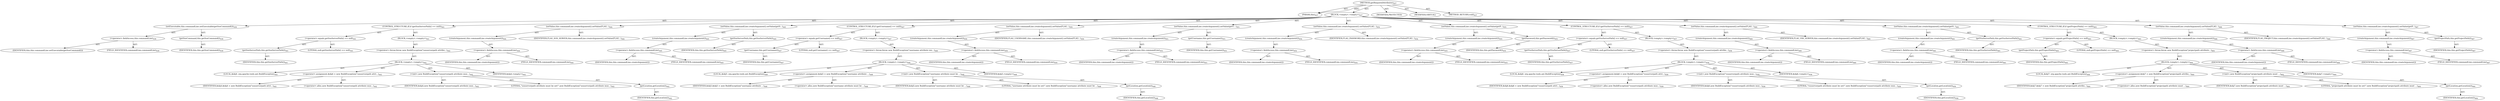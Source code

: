 digraph "getRequiredAttributes" {  
"111669149731" [label = <(METHOD,getRequiredAttributes)<SUB>437</SUB>> ]
"115964116999" [label = <(PARAM,this)<SUB>437</SUB>> ]
"25769803826" [label = <(BLOCK,&lt;empty&gt;,&lt;empty&gt;)<SUB>437</SUB>> ]
"30064771202" [label = <(setExecutable,this.commandLine.setExecutable(getSosCommand()))<SUB>439</SUB>> ]
"30064771203" [label = <(&lt;operator&gt;.fieldAccess,this.commandLine)<SUB>439</SUB>> ]
"68719476871" [label = <(IDENTIFIER,this,this.commandLine.setExecutable(getSosCommand()))> ]
"55834574891" [label = <(FIELD_IDENTIFIER,commandLine,commandLine)<SUB>439</SUB>> ]
"30064771204" [label = <(getSosCommand,this.getSosCommand())<SUB>439</SUB>> ]
"68719476751" [label = <(IDENTIFIER,this,this.getSosCommand())<SUB>439</SUB>> ]
"47244640267" [label = <(CONTROL_STRUCTURE,IF,if (getSosServerPath() == null))<SUB>441</SUB>> ]
"30064771205" [label = <(&lt;operator&gt;.equals,getSosServerPath() == null)<SUB>441</SUB>> ]
"30064771206" [label = <(getSosServerPath,this.getSosServerPath())<SUB>441</SUB>> ]
"68719476752" [label = <(IDENTIFIER,this,this.getSosServerPath())<SUB>441</SUB>> ]
"90194313230" [label = <(LITERAL,null,getSosServerPath() == null)<SUB>441</SUB>> ]
"25769803827" [label = <(BLOCK,&lt;empty&gt;,&lt;empty&gt;)<SUB>441</SUB>> ]
"30064771207" [label = <(&lt;operator&gt;.throw,throw new BuildException(&quot;sosserverpath attribu...)<SUB>442</SUB>> ]
"25769803828" [label = <(BLOCK,&lt;empty&gt;,&lt;empty&gt;)<SUB>442</SUB>> ]
"94489280522" [label = <(LOCAL,$obj4: org.apache.tools.ant.BuildException)<SUB>442</SUB>> ]
"30064771208" [label = <(&lt;operator&gt;.assignment,$obj4 = new BuildException(&quot;sosserverpath attri...)<SUB>442</SUB>> ]
"68719476872" [label = <(IDENTIFIER,$obj4,$obj4 = new BuildException(&quot;sosserverpath attri...)<SUB>442</SUB>> ]
"30064771209" [label = <(&lt;operator&gt;.alloc,new BuildException(&quot;sosserverpath attribute mus...)<SUB>442</SUB>> ]
"30064771210" [label = <(&lt;init&gt;,new BuildException(&quot;sosserverpath attribute mus...)<SUB>442</SUB>> ]
"68719476873" [label = <(IDENTIFIER,$obj4,new BuildException(&quot;sosserverpath attribute mus...)<SUB>442</SUB>> ]
"90194313231" [label = <(LITERAL,&quot;sosserverpath attribute must be set!&quot;,new BuildException(&quot;sosserverpath attribute mus...)<SUB>442</SUB>> ]
"30064771211" [label = <(getLocation,getLocation())<SUB>442</SUB>> ]
"68719476753" [label = <(IDENTIFIER,this,getLocation())<SUB>442</SUB>> ]
"68719476874" [label = <(IDENTIFIER,$obj4,&lt;empty&gt;)<SUB>442</SUB>> ]
"30064771212" [label = <(setValue,this.commandLine.createArgument().setValue(FLAG...)<SUB>444</SUB>> ]
"30064771213" [label = <(createArgument,this.commandLine.createArgument())<SUB>444</SUB>> ]
"30064771214" [label = <(&lt;operator&gt;.fieldAccess,this.commandLine)<SUB>444</SUB>> ]
"68719476875" [label = <(IDENTIFIER,this,this.commandLine.createArgument())> ]
"55834574892" [label = <(FIELD_IDENTIFIER,commandLine,commandLine)<SUB>444</SUB>> ]
"68719476876" [label = <(IDENTIFIER,FLAG_SOS_SERVER,this.commandLine.createArgument().setValue(FLAG...)<SUB>444</SUB>> ]
"30064771215" [label = <(setValue,this.commandLine.createArgument().setValue(getS...)<SUB>445</SUB>> ]
"30064771216" [label = <(createArgument,this.commandLine.createArgument())<SUB>445</SUB>> ]
"30064771217" [label = <(&lt;operator&gt;.fieldAccess,this.commandLine)<SUB>445</SUB>> ]
"68719476877" [label = <(IDENTIFIER,this,this.commandLine.createArgument())> ]
"55834574893" [label = <(FIELD_IDENTIFIER,commandLine,commandLine)<SUB>445</SUB>> ]
"30064771218" [label = <(getSosServerPath,this.getSosServerPath())<SUB>445</SUB>> ]
"68719476754" [label = <(IDENTIFIER,this,this.getSosServerPath())<SUB>445</SUB>> ]
"47244640268" [label = <(CONTROL_STRUCTURE,IF,if (getUsername() == null))<SUB>447</SUB>> ]
"30064771219" [label = <(&lt;operator&gt;.equals,getUsername() == null)<SUB>447</SUB>> ]
"30064771220" [label = <(getUsername,this.getUsername())<SUB>447</SUB>> ]
"68719476755" [label = <(IDENTIFIER,this,this.getUsername())<SUB>447</SUB>> ]
"90194313232" [label = <(LITERAL,null,getUsername() == null)<SUB>447</SUB>> ]
"25769803829" [label = <(BLOCK,&lt;empty&gt;,&lt;empty&gt;)<SUB>447</SUB>> ]
"30064771221" [label = <(&lt;operator&gt;.throw,throw new BuildException(&quot;username attribute mu...)<SUB>448</SUB>> ]
"25769803830" [label = <(BLOCK,&lt;empty&gt;,&lt;empty&gt;)<SUB>448</SUB>> ]
"94489280523" [label = <(LOCAL,$obj5: org.apache.tools.ant.BuildException)<SUB>448</SUB>> ]
"30064771222" [label = <(&lt;operator&gt;.assignment,$obj5 = new BuildException(&quot;username attribute ...)<SUB>448</SUB>> ]
"68719476878" [label = <(IDENTIFIER,$obj5,$obj5 = new BuildException(&quot;username attribute ...)<SUB>448</SUB>> ]
"30064771223" [label = <(&lt;operator&gt;.alloc,new BuildException(&quot;username attribute must be ...)<SUB>448</SUB>> ]
"30064771224" [label = <(&lt;init&gt;,new BuildException(&quot;username attribute must be ...)<SUB>448</SUB>> ]
"68719476879" [label = <(IDENTIFIER,$obj5,new BuildException(&quot;username attribute must be ...)<SUB>448</SUB>> ]
"90194313233" [label = <(LITERAL,&quot;username attribute must be set!&quot;,new BuildException(&quot;username attribute must be ...)<SUB>448</SUB>> ]
"30064771225" [label = <(getLocation,getLocation())<SUB>448</SUB>> ]
"68719476756" [label = <(IDENTIFIER,this,getLocation())<SUB>448</SUB>> ]
"68719476880" [label = <(IDENTIFIER,$obj5,&lt;empty&gt;)<SUB>448</SUB>> ]
"30064771226" [label = <(setValue,this.commandLine.createArgument().setValue(FLAG...)<SUB>450</SUB>> ]
"30064771227" [label = <(createArgument,this.commandLine.createArgument())<SUB>450</SUB>> ]
"30064771228" [label = <(&lt;operator&gt;.fieldAccess,this.commandLine)<SUB>450</SUB>> ]
"68719476881" [label = <(IDENTIFIER,this,this.commandLine.createArgument())> ]
"55834574894" [label = <(FIELD_IDENTIFIER,commandLine,commandLine)<SUB>450</SUB>> ]
"68719476882" [label = <(IDENTIFIER,FLAG_USERNAME,this.commandLine.createArgument().setValue(FLAG...)<SUB>450</SUB>> ]
"30064771229" [label = <(setValue,this.commandLine.createArgument().setValue(getU...)<SUB>451</SUB>> ]
"30064771230" [label = <(createArgument,this.commandLine.createArgument())<SUB>451</SUB>> ]
"30064771231" [label = <(&lt;operator&gt;.fieldAccess,this.commandLine)<SUB>451</SUB>> ]
"68719476883" [label = <(IDENTIFIER,this,this.commandLine.createArgument())> ]
"55834574895" [label = <(FIELD_IDENTIFIER,commandLine,commandLine)<SUB>451</SUB>> ]
"30064771232" [label = <(getUsername,this.getUsername())<SUB>451</SUB>> ]
"68719476757" [label = <(IDENTIFIER,this,this.getUsername())<SUB>451</SUB>> ]
"30064771233" [label = <(setValue,this.commandLine.createArgument().setValue(FLAG...)<SUB>454</SUB>> ]
"30064771234" [label = <(createArgument,this.commandLine.createArgument())<SUB>454</SUB>> ]
"30064771235" [label = <(&lt;operator&gt;.fieldAccess,this.commandLine)<SUB>454</SUB>> ]
"68719476884" [label = <(IDENTIFIER,this,this.commandLine.createArgument())> ]
"55834574896" [label = <(FIELD_IDENTIFIER,commandLine,commandLine)<SUB>454</SUB>> ]
"68719476885" [label = <(IDENTIFIER,FLAG_PASSWORD,this.commandLine.createArgument().setValue(FLAG...)<SUB>454</SUB>> ]
"30064771236" [label = <(setValue,this.commandLine.createArgument().setValue(getP...)<SUB>455</SUB>> ]
"30064771237" [label = <(createArgument,this.commandLine.createArgument())<SUB>455</SUB>> ]
"30064771238" [label = <(&lt;operator&gt;.fieldAccess,this.commandLine)<SUB>455</SUB>> ]
"68719476886" [label = <(IDENTIFIER,this,this.commandLine.createArgument())> ]
"55834574897" [label = <(FIELD_IDENTIFIER,commandLine,commandLine)<SUB>455</SUB>> ]
"30064771239" [label = <(getPassword,this.getPassword())<SUB>455</SUB>> ]
"68719476758" [label = <(IDENTIFIER,this,this.getPassword())<SUB>455</SUB>> ]
"47244640269" [label = <(CONTROL_STRUCTURE,IF,if (getVssServerPath() == null))<SUB>457</SUB>> ]
"30064771240" [label = <(&lt;operator&gt;.equals,getVssServerPath() == null)<SUB>457</SUB>> ]
"30064771241" [label = <(getVssServerPath,this.getVssServerPath())<SUB>457</SUB>> ]
"68719476759" [label = <(IDENTIFIER,this,this.getVssServerPath())<SUB>457</SUB>> ]
"90194313234" [label = <(LITERAL,null,getVssServerPath() == null)<SUB>457</SUB>> ]
"25769803831" [label = <(BLOCK,&lt;empty&gt;,&lt;empty&gt;)<SUB>457</SUB>> ]
"30064771242" [label = <(&lt;operator&gt;.throw,throw new BuildException(&quot;vssserverpath attribu...)<SUB>458</SUB>> ]
"25769803832" [label = <(BLOCK,&lt;empty&gt;,&lt;empty&gt;)<SUB>458</SUB>> ]
"94489280524" [label = <(LOCAL,$obj6: org.apache.tools.ant.BuildException)<SUB>458</SUB>> ]
"30064771243" [label = <(&lt;operator&gt;.assignment,$obj6 = new BuildException(&quot;vssserverpath attri...)<SUB>458</SUB>> ]
"68719476887" [label = <(IDENTIFIER,$obj6,$obj6 = new BuildException(&quot;vssserverpath attri...)<SUB>458</SUB>> ]
"30064771244" [label = <(&lt;operator&gt;.alloc,new BuildException(&quot;vssserverpath attribute mus...)<SUB>458</SUB>> ]
"30064771245" [label = <(&lt;init&gt;,new BuildException(&quot;vssserverpath attribute mus...)<SUB>458</SUB>> ]
"68719476888" [label = <(IDENTIFIER,$obj6,new BuildException(&quot;vssserverpath attribute mus...)<SUB>458</SUB>> ]
"90194313235" [label = <(LITERAL,&quot;vssserverpath attribute must be set!&quot;,new BuildException(&quot;vssserverpath attribute mus...)<SUB>458</SUB>> ]
"30064771246" [label = <(getLocation,getLocation())<SUB>458</SUB>> ]
"68719476760" [label = <(IDENTIFIER,this,getLocation())<SUB>458</SUB>> ]
"68719476889" [label = <(IDENTIFIER,$obj6,&lt;empty&gt;)<SUB>458</SUB>> ]
"30064771247" [label = <(setValue,this.commandLine.createArgument().setValue(FLAG...)<SUB>460</SUB>> ]
"30064771248" [label = <(createArgument,this.commandLine.createArgument())<SUB>460</SUB>> ]
"30064771249" [label = <(&lt;operator&gt;.fieldAccess,this.commandLine)<SUB>460</SUB>> ]
"68719476890" [label = <(IDENTIFIER,this,this.commandLine.createArgument())> ]
"55834574898" [label = <(FIELD_IDENTIFIER,commandLine,commandLine)<SUB>460</SUB>> ]
"68719476891" [label = <(IDENTIFIER,FLAG_VSS_SERVER,this.commandLine.createArgument().setValue(FLAG...)<SUB>460</SUB>> ]
"30064771250" [label = <(setValue,this.commandLine.createArgument().setValue(getV...)<SUB>461</SUB>> ]
"30064771251" [label = <(createArgument,this.commandLine.createArgument())<SUB>461</SUB>> ]
"30064771252" [label = <(&lt;operator&gt;.fieldAccess,this.commandLine)<SUB>461</SUB>> ]
"68719476892" [label = <(IDENTIFIER,this,this.commandLine.createArgument())> ]
"55834574899" [label = <(FIELD_IDENTIFIER,commandLine,commandLine)<SUB>461</SUB>> ]
"30064771253" [label = <(getVssServerPath,this.getVssServerPath())<SUB>461</SUB>> ]
"68719476761" [label = <(IDENTIFIER,this,this.getVssServerPath())<SUB>461</SUB>> ]
"47244640270" [label = <(CONTROL_STRUCTURE,IF,if (getProjectPath() == null))<SUB>463</SUB>> ]
"30064771254" [label = <(&lt;operator&gt;.equals,getProjectPath() == null)<SUB>463</SUB>> ]
"30064771255" [label = <(getProjectPath,this.getProjectPath())<SUB>463</SUB>> ]
"68719476762" [label = <(IDENTIFIER,this,this.getProjectPath())<SUB>463</SUB>> ]
"90194313236" [label = <(LITERAL,null,getProjectPath() == null)<SUB>463</SUB>> ]
"25769803833" [label = <(BLOCK,&lt;empty&gt;,&lt;empty&gt;)<SUB>463</SUB>> ]
"30064771256" [label = <(&lt;operator&gt;.throw,throw new BuildException(&quot;projectpath attribute...)<SUB>464</SUB>> ]
"25769803834" [label = <(BLOCK,&lt;empty&gt;,&lt;empty&gt;)<SUB>464</SUB>> ]
"94489280525" [label = <(LOCAL,$obj7: org.apache.tools.ant.BuildException)<SUB>464</SUB>> ]
"30064771257" [label = <(&lt;operator&gt;.assignment,$obj7 = new BuildException(&quot;projectpath attribu...)<SUB>464</SUB>> ]
"68719476893" [label = <(IDENTIFIER,$obj7,$obj7 = new BuildException(&quot;projectpath attribu...)<SUB>464</SUB>> ]
"30064771258" [label = <(&lt;operator&gt;.alloc,new BuildException(&quot;projectpath attribute must ...)<SUB>464</SUB>> ]
"30064771259" [label = <(&lt;init&gt;,new BuildException(&quot;projectpath attribute must ...)<SUB>464</SUB>> ]
"68719476894" [label = <(IDENTIFIER,$obj7,new BuildException(&quot;projectpath attribute must ...)<SUB>464</SUB>> ]
"90194313237" [label = <(LITERAL,&quot;projectpath attribute must be set!&quot;,new BuildException(&quot;projectpath attribute must ...)<SUB>464</SUB>> ]
"30064771260" [label = <(getLocation,getLocation())<SUB>464</SUB>> ]
"68719476763" [label = <(IDENTIFIER,this,getLocation())<SUB>464</SUB>> ]
"68719476895" [label = <(IDENTIFIER,$obj7,&lt;empty&gt;)<SUB>464</SUB>> ]
"30064771261" [label = <(setValue,this.commandLine.createArgument().setValue(FLAG...)<SUB>466</SUB>> ]
"30064771262" [label = <(createArgument,this.commandLine.createArgument())<SUB>466</SUB>> ]
"30064771263" [label = <(&lt;operator&gt;.fieldAccess,this.commandLine)<SUB>466</SUB>> ]
"68719476896" [label = <(IDENTIFIER,this,this.commandLine.createArgument())> ]
"55834574900" [label = <(FIELD_IDENTIFIER,commandLine,commandLine)<SUB>466</SUB>> ]
"68719476897" [label = <(IDENTIFIER,FLAG_PROJECT,this.commandLine.createArgument().setValue(FLAG...)<SUB>466</SUB>> ]
"30064771264" [label = <(setValue,this.commandLine.createArgument().setValue(getP...)<SUB>467</SUB>> ]
"30064771265" [label = <(createArgument,this.commandLine.createArgument())<SUB>467</SUB>> ]
"30064771266" [label = <(&lt;operator&gt;.fieldAccess,this.commandLine)<SUB>467</SUB>> ]
"68719476898" [label = <(IDENTIFIER,this,this.commandLine.createArgument())> ]
"55834574901" [label = <(FIELD_IDENTIFIER,commandLine,commandLine)<SUB>467</SUB>> ]
"30064771267" [label = <(getProjectPath,this.getProjectPath())<SUB>467</SUB>> ]
"68719476764" [label = <(IDENTIFIER,this,this.getProjectPath())<SUB>467</SUB>> ]
"133143986263" [label = <(MODIFIER,PROTECTED)> ]
"133143986264" [label = <(MODIFIER,VIRTUAL)> ]
"128849018915" [label = <(METHOD_RETURN,void)<SUB>437</SUB>> ]
  "111669149731" -> "115964116999"  [ label = "AST: "] 
  "111669149731" -> "25769803826"  [ label = "AST: "] 
  "111669149731" -> "133143986263"  [ label = "AST: "] 
  "111669149731" -> "133143986264"  [ label = "AST: "] 
  "111669149731" -> "128849018915"  [ label = "AST: "] 
  "25769803826" -> "30064771202"  [ label = "AST: "] 
  "25769803826" -> "47244640267"  [ label = "AST: "] 
  "25769803826" -> "30064771212"  [ label = "AST: "] 
  "25769803826" -> "30064771215"  [ label = "AST: "] 
  "25769803826" -> "47244640268"  [ label = "AST: "] 
  "25769803826" -> "30064771226"  [ label = "AST: "] 
  "25769803826" -> "30064771229"  [ label = "AST: "] 
  "25769803826" -> "30064771233"  [ label = "AST: "] 
  "25769803826" -> "30064771236"  [ label = "AST: "] 
  "25769803826" -> "47244640269"  [ label = "AST: "] 
  "25769803826" -> "30064771247"  [ label = "AST: "] 
  "25769803826" -> "30064771250"  [ label = "AST: "] 
  "25769803826" -> "47244640270"  [ label = "AST: "] 
  "25769803826" -> "30064771261"  [ label = "AST: "] 
  "25769803826" -> "30064771264"  [ label = "AST: "] 
  "30064771202" -> "30064771203"  [ label = "AST: "] 
  "30064771202" -> "30064771204"  [ label = "AST: "] 
  "30064771203" -> "68719476871"  [ label = "AST: "] 
  "30064771203" -> "55834574891"  [ label = "AST: "] 
  "30064771204" -> "68719476751"  [ label = "AST: "] 
  "47244640267" -> "30064771205"  [ label = "AST: "] 
  "47244640267" -> "25769803827"  [ label = "AST: "] 
  "30064771205" -> "30064771206"  [ label = "AST: "] 
  "30064771205" -> "90194313230"  [ label = "AST: "] 
  "30064771206" -> "68719476752"  [ label = "AST: "] 
  "25769803827" -> "30064771207"  [ label = "AST: "] 
  "30064771207" -> "25769803828"  [ label = "AST: "] 
  "25769803828" -> "94489280522"  [ label = "AST: "] 
  "25769803828" -> "30064771208"  [ label = "AST: "] 
  "25769803828" -> "30064771210"  [ label = "AST: "] 
  "25769803828" -> "68719476874"  [ label = "AST: "] 
  "30064771208" -> "68719476872"  [ label = "AST: "] 
  "30064771208" -> "30064771209"  [ label = "AST: "] 
  "30064771210" -> "68719476873"  [ label = "AST: "] 
  "30064771210" -> "90194313231"  [ label = "AST: "] 
  "30064771210" -> "30064771211"  [ label = "AST: "] 
  "30064771211" -> "68719476753"  [ label = "AST: "] 
  "30064771212" -> "30064771213"  [ label = "AST: "] 
  "30064771212" -> "68719476876"  [ label = "AST: "] 
  "30064771213" -> "30064771214"  [ label = "AST: "] 
  "30064771214" -> "68719476875"  [ label = "AST: "] 
  "30064771214" -> "55834574892"  [ label = "AST: "] 
  "30064771215" -> "30064771216"  [ label = "AST: "] 
  "30064771215" -> "30064771218"  [ label = "AST: "] 
  "30064771216" -> "30064771217"  [ label = "AST: "] 
  "30064771217" -> "68719476877"  [ label = "AST: "] 
  "30064771217" -> "55834574893"  [ label = "AST: "] 
  "30064771218" -> "68719476754"  [ label = "AST: "] 
  "47244640268" -> "30064771219"  [ label = "AST: "] 
  "47244640268" -> "25769803829"  [ label = "AST: "] 
  "30064771219" -> "30064771220"  [ label = "AST: "] 
  "30064771219" -> "90194313232"  [ label = "AST: "] 
  "30064771220" -> "68719476755"  [ label = "AST: "] 
  "25769803829" -> "30064771221"  [ label = "AST: "] 
  "30064771221" -> "25769803830"  [ label = "AST: "] 
  "25769803830" -> "94489280523"  [ label = "AST: "] 
  "25769803830" -> "30064771222"  [ label = "AST: "] 
  "25769803830" -> "30064771224"  [ label = "AST: "] 
  "25769803830" -> "68719476880"  [ label = "AST: "] 
  "30064771222" -> "68719476878"  [ label = "AST: "] 
  "30064771222" -> "30064771223"  [ label = "AST: "] 
  "30064771224" -> "68719476879"  [ label = "AST: "] 
  "30064771224" -> "90194313233"  [ label = "AST: "] 
  "30064771224" -> "30064771225"  [ label = "AST: "] 
  "30064771225" -> "68719476756"  [ label = "AST: "] 
  "30064771226" -> "30064771227"  [ label = "AST: "] 
  "30064771226" -> "68719476882"  [ label = "AST: "] 
  "30064771227" -> "30064771228"  [ label = "AST: "] 
  "30064771228" -> "68719476881"  [ label = "AST: "] 
  "30064771228" -> "55834574894"  [ label = "AST: "] 
  "30064771229" -> "30064771230"  [ label = "AST: "] 
  "30064771229" -> "30064771232"  [ label = "AST: "] 
  "30064771230" -> "30064771231"  [ label = "AST: "] 
  "30064771231" -> "68719476883"  [ label = "AST: "] 
  "30064771231" -> "55834574895"  [ label = "AST: "] 
  "30064771232" -> "68719476757"  [ label = "AST: "] 
  "30064771233" -> "30064771234"  [ label = "AST: "] 
  "30064771233" -> "68719476885"  [ label = "AST: "] 
  "30064771234" -> "30064771235"  [ label = "AST: "] 
  "30064771235" -> "68719476884"  [ label = "AST: "] 
  "30064771235" -> "55834574896"  [ label = "AST: "] 
  "30064771236" -> "30064771237"  [ label = "AST: "] 
  "30064771236" -> "30064771239"  [ label = "AST: "] 
  "30064771237" -> "30064771238"  [ label = "AST: "] 
  "30064771238" -> "68719476886"  [ label = "AST: "] 
  "30064771238" -> "55834574897"  [ label = "AST: "] 
  "30064771239" -> "68719476758"  [ label = "AST: "] 
  "47244640269" -> "30064771240"  [ label = "AST: "] 
  "47244640269" -> "25769803831"  [ label = "AST: "] 
  "30064771240" -> "30064771241"  [ label = "AST: "] 
  "30064771240" -> "90194313234"  [ label = "AST: "] 
  "30064771241" -> "68719476759"  [ label = "AST: "] 
  "25769803831" -> "30064771242"  [ label = "AST: "] 
  "30064771242" -> "25769803832"  [ label = "AST: "] 
  "25769803832" -> "94489280524"  [ label = "AST: "] 
  "25769803832" -> "30064771243"  [ label = "AST: "] 
  "25769803832" -> "30064771245"  [ label = "AST: "] 
  "25769803832" -> "68719476889"  [ label = "AST: "] 
  "30064771243" -> "68719476887"  [ label = "AST: "] 
  "30064771243" -> "30064771244"  [ label = "AST: "] 
  "30064771245" -> "68719476888"  [ label = "AST: "] 
  "30064771245" -> "90194313235"  [ label = "AST: "] 
  "30064771245" -> "30064771246"  [ label = "AST: "] 
  "30064771246" -> "68719476760"  [ label = "AST: "] 
  "30064771247" -> "30064771248"  [ label = "AST: "] 
  "30064771247" -> "68719476891"  [ label = "AST: "] 
  "30064771248" -> "30064771249"  [ label = "AST: "] 
  "30064771249" -> "68719476890"  [ label = "AST: "] 
  "30064771249" -> "55834574898"  [ label = "AST: "] 
  "30064771250" -> "30064771251"  [ label = "AST: "] 
  "30064771250" -> "30064771253"  [ label = "AST: "] 
  "30064771251" -> "30064771252"  [ label = "AST: "] 
  "30064771252" -> "68719476892"  [ label = "AST: "] 
  "30064771252" -> "55834574899"  [ label = "AST: "] 
  "30064771253" -> "68719476761"  [ label = "AST: "] 
  "47244640270" -> "30064771254"  [ label = "AST: "] 
  "47244640270" -> "25769803833"  [ label = "AST: "] 
  "30064771254" -> "30064771255"  [ label = "AST: "] 
  "30064771254" -> "90194313236"  [ label = "AST: "] 
  "30064771255" -> "68719476762"  [ label = "AST: "] 
  "25769803833" -> "30064771256"  [ label = "AST: "] 
  "30064771256" -> "25769803834"  [ label = "AST: "] 
  "25769803834" -> "94489280525"  [ label = "AST: "] 
  "25769803834" -> "30064771257"  [ label = "AST: "] 
  "25769803834" -> "30064771259"  [ label = "AST: "] 
  "25769803834" -> "68719476895"  [ label = "AST: "] 
  "30064771257" -> "68719476893"  [ label = "AST: "] 
  "30064771257" -> "30064771258"  [ label = "AST: "] 
  "30064771259" -> "68719476894"  [ label = "AST: "] 
  "30064771259" -> "90194313237"  [ label = "AST: "] 
  "30064771259" -> "30064771260"  [ label = "AST: "] 
  "30064771260" -> "68719476763"  [ label = "AST: "] 
  "30064771261" -> "30064771262"  [ label = "AST: "] 
  "30064771261" -> "68719476897"  [ label = "AST: "] 
  "30064771262" -> "30064771263"  [ label = "AST: "] 
  "30064771263" -> "68719476896"  [ label = "AST: "] 
  "30064771263" -> "55834574900"  [ label = "AST: "] 
  "30064771264" -> "30064771265"  [ label = "AST: "] 
  "30064771264" -> "30064771267"  [ label = "AST: "] 
  "30064771265" -> "30064771266"  [ label = "AST: "] 
  "30064771266" -> "68719476898"  [ label = "AST: "] 
  "30064771266" -> "55834574901"  [ label = "AST: "] 
  "30064771267" -> "68719476764"  [ label = "AST: "] 
  "111669149731" -> "115964116999"  [ label = "DDG: "] 
}
